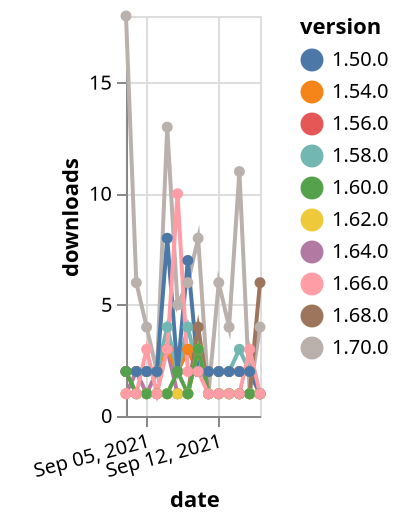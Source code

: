 {"$schema": "https://vega.github.io/schema/vega-lite/v5.json", "description": "A simple bar chart with embedded data.", "data": {"values": [{"date": "2021-09-03", "total": 2861, "delta": 2, "version": "1.56.0"}, {"date": "2021-09-04", "total": 2863, "delta": 2, "version": "1.56.0"}, {"date": "2021-09-05", "total": 2865, "delta": 2, "version": "1.56.0"}, {"date": "2021-09-06", "total": 2867, "delta": 2, "version": "1.56.0"}, {"date": "2021-09-07", "total": 2870, "delta": 3, "version": "1.56.0"}, {"date": "2021-09-08", "total": 2872, "delta": 2, "version": "1.56.0"}, {"date": "2021-09-09", "total": 2875, "delta": 3, "version": "1.56.0"}, {"date": "2021-09-10", "total": 2877, "delta": 2, "version": "1.56.0"}, {"date": "2021-09-11", "total": 2879, "delta": 2, "version": "1.56.0"}, {"date": "2021-09-12", "total": 2881, "delta": 2, "version": "1.56.0"}, {"date": "2021-09-13", "total": 2883, "delta": 2, "version": "1.56.0"}, {"date": "2021-09-14", "total": 2885, "delta": 2, "version": "1.56.0"}, {"date": "2021-09-15", "total": 2887, "delta": 2, "version": "1.56.0"}, {"date": "2021-09-16", "total": 2888, "delta": 1, "version": "1.56.0"}, {"date": "2021-09-03", "total": 884, "delta": 1, "version": "1.64.0"}, {"date": "2021-09-04", "total": 886, "delta": 2, "version": "1.64.0"}, {"date": "2021-09-05", "total": 887, "delta": 1, "version": "1.64.0"}, {"date": "2021-09-06", "total": 889, "delta": 2, "version": "1.64.0"}, {"date": "2021-09-07", "total": 892, "delta": 3, "version": "1.64.0"}, {"date": "2021-09-08", "total": 893, "delta": 1, "version": "1.64.0"}, {"date": "2021-09-09", "total": 894, "delta": 1, "version": "1.64.0"}, {"date": "2021-09-10", "total": 897, "delta": 3, "version": "1.64.0"}, {"date": "2021-09-11", "total": 898, "delta": 1, "version": "1.64.0"}, {"date": "2021-09-12", "total": 899, "delta": 1, "version": "1.64.0"}, {"date": "2021-09-13", "total": 900, "delta": 1, "version": "1.64.0"}, {"date": "2021-09-14", "total": 901, "delta": 1, "version": "1.64.0"}, {"date": "2021-09-15", "total": 902, "delta": 1, "version": "1.64.0"}, {"date": "2021-09-16", "total": 903, "delta": 1, "version": "1.64.0"}, {"date": "2021-09-03", "total": 363, "delta": 18, "version": "1.70.0"}, {"date": "2021-09-04", "total": 369, "delta": 6, "version": "1.70.0"}, {"date": "2021-09-05", "total": 373, "delta": 4, "version": "1.70.0"}, {"date": "2021-09-06", "total": 375, "delta": 2, "version": "1.70.0"}, {"date": "2021-09-07", "total": 388, "delta": 13, "version": "1.70.0"}, {"date": "2021-09-08", "total": 393, "delta": 5, "version": "1.70.0"}, {"date": "2021-09-09", "total": 399, "delta": 6, "version": "1.70.0"}, {"date": "2021-09-10", "total": 407, "delta": 8, "version": "1.70.0"}, {"date": "2021-09-11", "total": 408, "delta": 1, "version": "1.70.0"}, {"date": "2021-09-12", "total": 414, "delta": 6, "version": "1.70.0"}, {"date": "2021-09-13", "total": 418, "delta": 4, "version": "1.70.0"}, {"date": "2021-09-14", "total": 429, "delta": 11, "version": "1.70.0"}, {"date": "2021-09-15", "total": 430, "delta": 1, "version": "1.70.0"}, {"date": "2021-09-16", "total": 434, "delta": 4, "version": "1.70.0"}, {"date": "2021-09-03", "total": 2703, "delta": 2, "version": "1.54.0"}, {"date": "2021-09-04", "total": 2705, "delta": 2, "version": "1.54.0"}, {"date": "2021-09-05", "total": 2707, "delta": 2, "version": "1.54.0"}, {"date": "2021-09-06", "total": 2709, "delta": 2, "version": "1.54.0"}, {"date": "2021-09-07", "total": 2712, "delta": 3, "version": "1.54.0"}, {"date": "2021-09-08", "total": 2714, "delta": 2, "version": "1.54.0"}, {"date": "2021-09-09", "total": 2717, "delta": 3, "version": "1.54.0"}, {"date": "2021-09-10", "total": 2719, "delta": 2, "version": "1.54.0"}, {"date": "2021-09-11", "total": 2721, "delta": 2, "version": "1.54.0"}, {"date": "2021-09-12", "total": 2723, "delta": 2, "version": "1.54.0"}, {"date": "2021-09-13", "total": 2725, "delta": 2, "version": "1.54.0"}, {"date": "2021-09-14", "total": 2727, "delta": 2, "version": "1.54.0"}, {"date": "2021-09-15", "total": 2729, "delta": 2, "version": "1.54.0"}, {"date": "2021-09-16", "total": 2730, "delta": 1, "version": "1.54.0"}, {"date": "2021-09-03", "total": 2888, "delta": 2, "version": "1.58.0"}, {"date": "2021-09-04", "total": 2890, "delta": 2, "version": "1.58.0"}, {"date": "2021-09-05", "total": 2892, "delta": 2, "version": "1.58.0"}, {"date": "2021-09-06", "total": 2894, "delta": 2, "version": "1.58.0"}, {"date": "2021-09-07", "total": 2898, "delta": 4, "version": "1.58.0"}, {"date": "2021-09-08", "total": 2900, "delta": 2, "version": "1.58.0"}, {"date": "2021-09-09", "total": 2904, "delta": 4, "version": "1.58.0"}, {"date": "2021-09-10", "total": 2906, "delta": 2, "version": "1.58.0"}, {"date": "2021-09-11", "total": 2908, "delta": 2, "version": "1.58.0"}, {"date": "2021-09-12", "total": 2910, "delta": 2, "version": "1.58.0"}, {"date": "2021-09-13", "total": 2912, "delta": 2, "version": "1.58.0"}, {"date": "2021-09-14", "total": 2915, "delta": 3, "version": "1.58.0"}, {"date": "2021-09-15", "total": 2917, "delta": 2, "version": "1.58.0"}, {"date": "2021-09-16", "total": 2918, "delta": 1, "version": "1.58.0"}, {"date": "2021-09-03", "total": 6456, "delta": 2, "version": "1.50.0"}, {"date": "2021-09-04", "total": 6458, "delta": 2, "version": "1.50.0"}, {"date": "2021-09-05", "total": 6460, "delta": 2, "version": "1.50.0"}, {"date": "2021-09-06", "total": 6462, "delta": 2, "version": "1.50.0"}, {"date": "2021-09-07", "total": 6470, "delta": 8, "version": "1.50.0"}, {"date": "2021-09-08", "total": 6472, "delta": 2, "version": "1.50.0"}, {"date": "2021-09-09", "total": 6479, "delta": 7, "version": "1.50.0"}, {"date": "2021-09-10", "total": 6481, "delta": 2, "version": "1.50.0"}, {"date": "2021-09-11", "total": 6483, "delta": 2, "version": "1.50.0"}, {"date": "2021-09-12", "total": 6485, "delta": 2, "version": "1.50.0"}, {"date": "2021-09-13", "total": 6487, "delta": 2, "version": "1.50.0"}, {"date": "2021-09-14", "total": 6489, "delta": 2, "version": "1.50.0"}, {"date": "2021-09-15", "total": 6491, "delta": 2, "version": "1.50.0"}, {"date": "2021-09-16", "total": 6492, "delta": 1, "version": "1.50.0"}, {"date": "2021-09-03", "total": 829, "delta": 2, "version": "1.68.0"}, {"date": "2021-09-04", "total": 830, "delta": 1, "version": "1.68.0"}, {"date": "2021-09-05", "total": 831, "delta": 1, "version": "1.68.0"}, {"date": "2021-09-06", "total": 832, "delta": 1, "version": "1.68.0"}, {"date": "2021-09-07", "total": 833, "delta": 1, "version": "1.68.0"}, {"date": "2021-09-08", "total": 834, "delta": 1, "version": "1.68.0"}, {"date": "2021-09-09", "total": 835, "delta": 1, "version": "1.68.0"}, {"date": "2021-09-10", "total": 839, "delta": 4, "version": "1.68.0"}, {"date": "2021-09-11", "total": 840, "delta": 1, "version": "1.68.0"}, {"date": "2021-09-12", "total": 841, "delta": 1, "version": "1.68.0"}, {"date": "2021-09-13", "total": 842, "delta": 1, "version": "1.68.0"}, {"date": "2021-09-14", "total": 843, "delta": 1, "version": "1.68.0"}, {"date": "2021-09-15", "total": 844, "delta": 1, "version": "1.68.0"}, {"date": "2021-09-16", "total": 850, "delta": 6, "version": "1.68.0"}, {"date": "2021-09-03", "total": 590, "delta": 1, "version": "1.62.0"}, {"date": "2021-09-04", "total": 591, "delta": 1, "version": "1.62.0"}, {"date": "2021-09-05", "total": 592, "delta": 1, "version": "1.62.0"}, {"date": "2021-09-06", "total": 593, "delta": 1, "version": "1.62.0"}, {"date": "2021-09-07", "total": 594, "delta": 1, "version": "1.62.0"}, {"date": "2021-09-08", "total": 595, "delta": 1, "version": "1.62.0"}, {"date": "2021-09-09", "total": 596, "delta": 1, "version": "1.62.0"}, {"date": "2021-09-10", "total": 599, "delta": 3, "version": "1.62.0"}, {"date": "2021-09-11", "total": 600, "delta": 1, "version": "1.62.0"}, {"date": "2021-09-12", "total": 601, "delta": 1, "version": "1.62.0"}, {"date": "2021-09-13", "total": 602, "delta": 1, "version": "1.62.0"}, {"date": "2021-09-14", "total": 603, "delta": 1, "version": "1.62.0"}, {"date": "2021-09-15", "total": 604, "delta": 1, "version": "1.62.0"}, {"date": "2021-09-16", "total": 605, "delta": 1, "version": "1.62.0"}, {"date": "2021-09-03", "total": 943, "delta": 2, "version": "1.60.0"}, {"date": "2021-09-04", "total": 944, "delta": 1, "version": "1.60.0"}, {"date": "2021-09-05", "total": 945, "delta": 1, "version": "1.60.0"}, {"date": "2021-09-06", "total": 946, "delta": 1, "version": "1.60.0"}, {"date": "2021-09-07", "total": 947, "delta": 1, "version": "1.60.0"}, {"date": "2021-09-08", "total": 949, "delta": 2, "version": "1.60.0"}, {"date": "2021-09-09", "total": 950, "delta": 1, "version": "1.60.0"}, {"date": "2021-09-10", "total": 953, "delta": 3, "version": "1.60.0"}, {"date": "2021-09-11", "total": 954, "delta": 1, "version": "1.60.0"}, {"date": "2021-09-12", "total": 955, "delta": 1, "version": "1.60.0"}, {"date": "2021-09-13", "total": 956, "delta": 1, "version": "1.60.0"}, {"date": "2021-09-14", "total": 957, "delta": 1, "version": "1.60.0"}, {"date": "2021-09-15", "total": 958, "delta": 1, "version": "1.60.0"}, {"date": "2021-09-16", "total": 959, "delta": 1, "version": "1.60.0"}, {"date": "2021-09-03", "total": 5071, "delta": 1, "version": "1.66.0"}, {"date": "2021-09-04", "total": 5072, "delta": 1, "version": "1.66.0"}, {"date": "2021-09-05", "total": 5075, "delta": 3, "version": "1.66.0"}, {"date": "2021-09-06", "total": 5076, "delta": 1, "version": "1.66.0"}, {"date": "2021-09-07", "total": 5079, "delta": 3, "version": "1.66.0"}, {"date": "2021-09-08", "total": 5089, "delta": 10, "version": "1.66.0"}, {"date": "2021-09-09", "total": 5091, "delta": 2, "version": "1.66.0"}, {"date": "2021-09-10", "total": 5093, "delta": 2, "version": "1.66.0"}, {"date": "2021-09-11", "total": 5094, "delta": 1, "version": "1.66.0"}, {"date": "2021-09-12", "total": 5095, "delta": 1, "version": "1.66.0"}, {"date": "2021-09-13", "total": 5096, "delta": 1, "version": "1.66.0"}, {"date": "2021-09-14", "total": 5097, "delta": 1, "version": "1.66.0"}, {"date": "2021-09-15", "total": 5100, "delta": 3, "version": "1.66.0"}, {"date": "2021-09-16", "total": 5101, "delta": 1, "version": "1.66.0"}]}, "width": "container", "mark": {"type": "line", "point": {"filled": true}}, "encoding": {"x": {"field": "date", "type": "temporal", "timeUnit": "yearmonthdate", "title": "date", "axis": {"labelAngle": -15}}, "y": {"field": "delta", "type": "quantitative", "title": "downloads"}, "color": {"field": "version", "type": "nominal"}, "tooltip": {"field": "delta"}}}